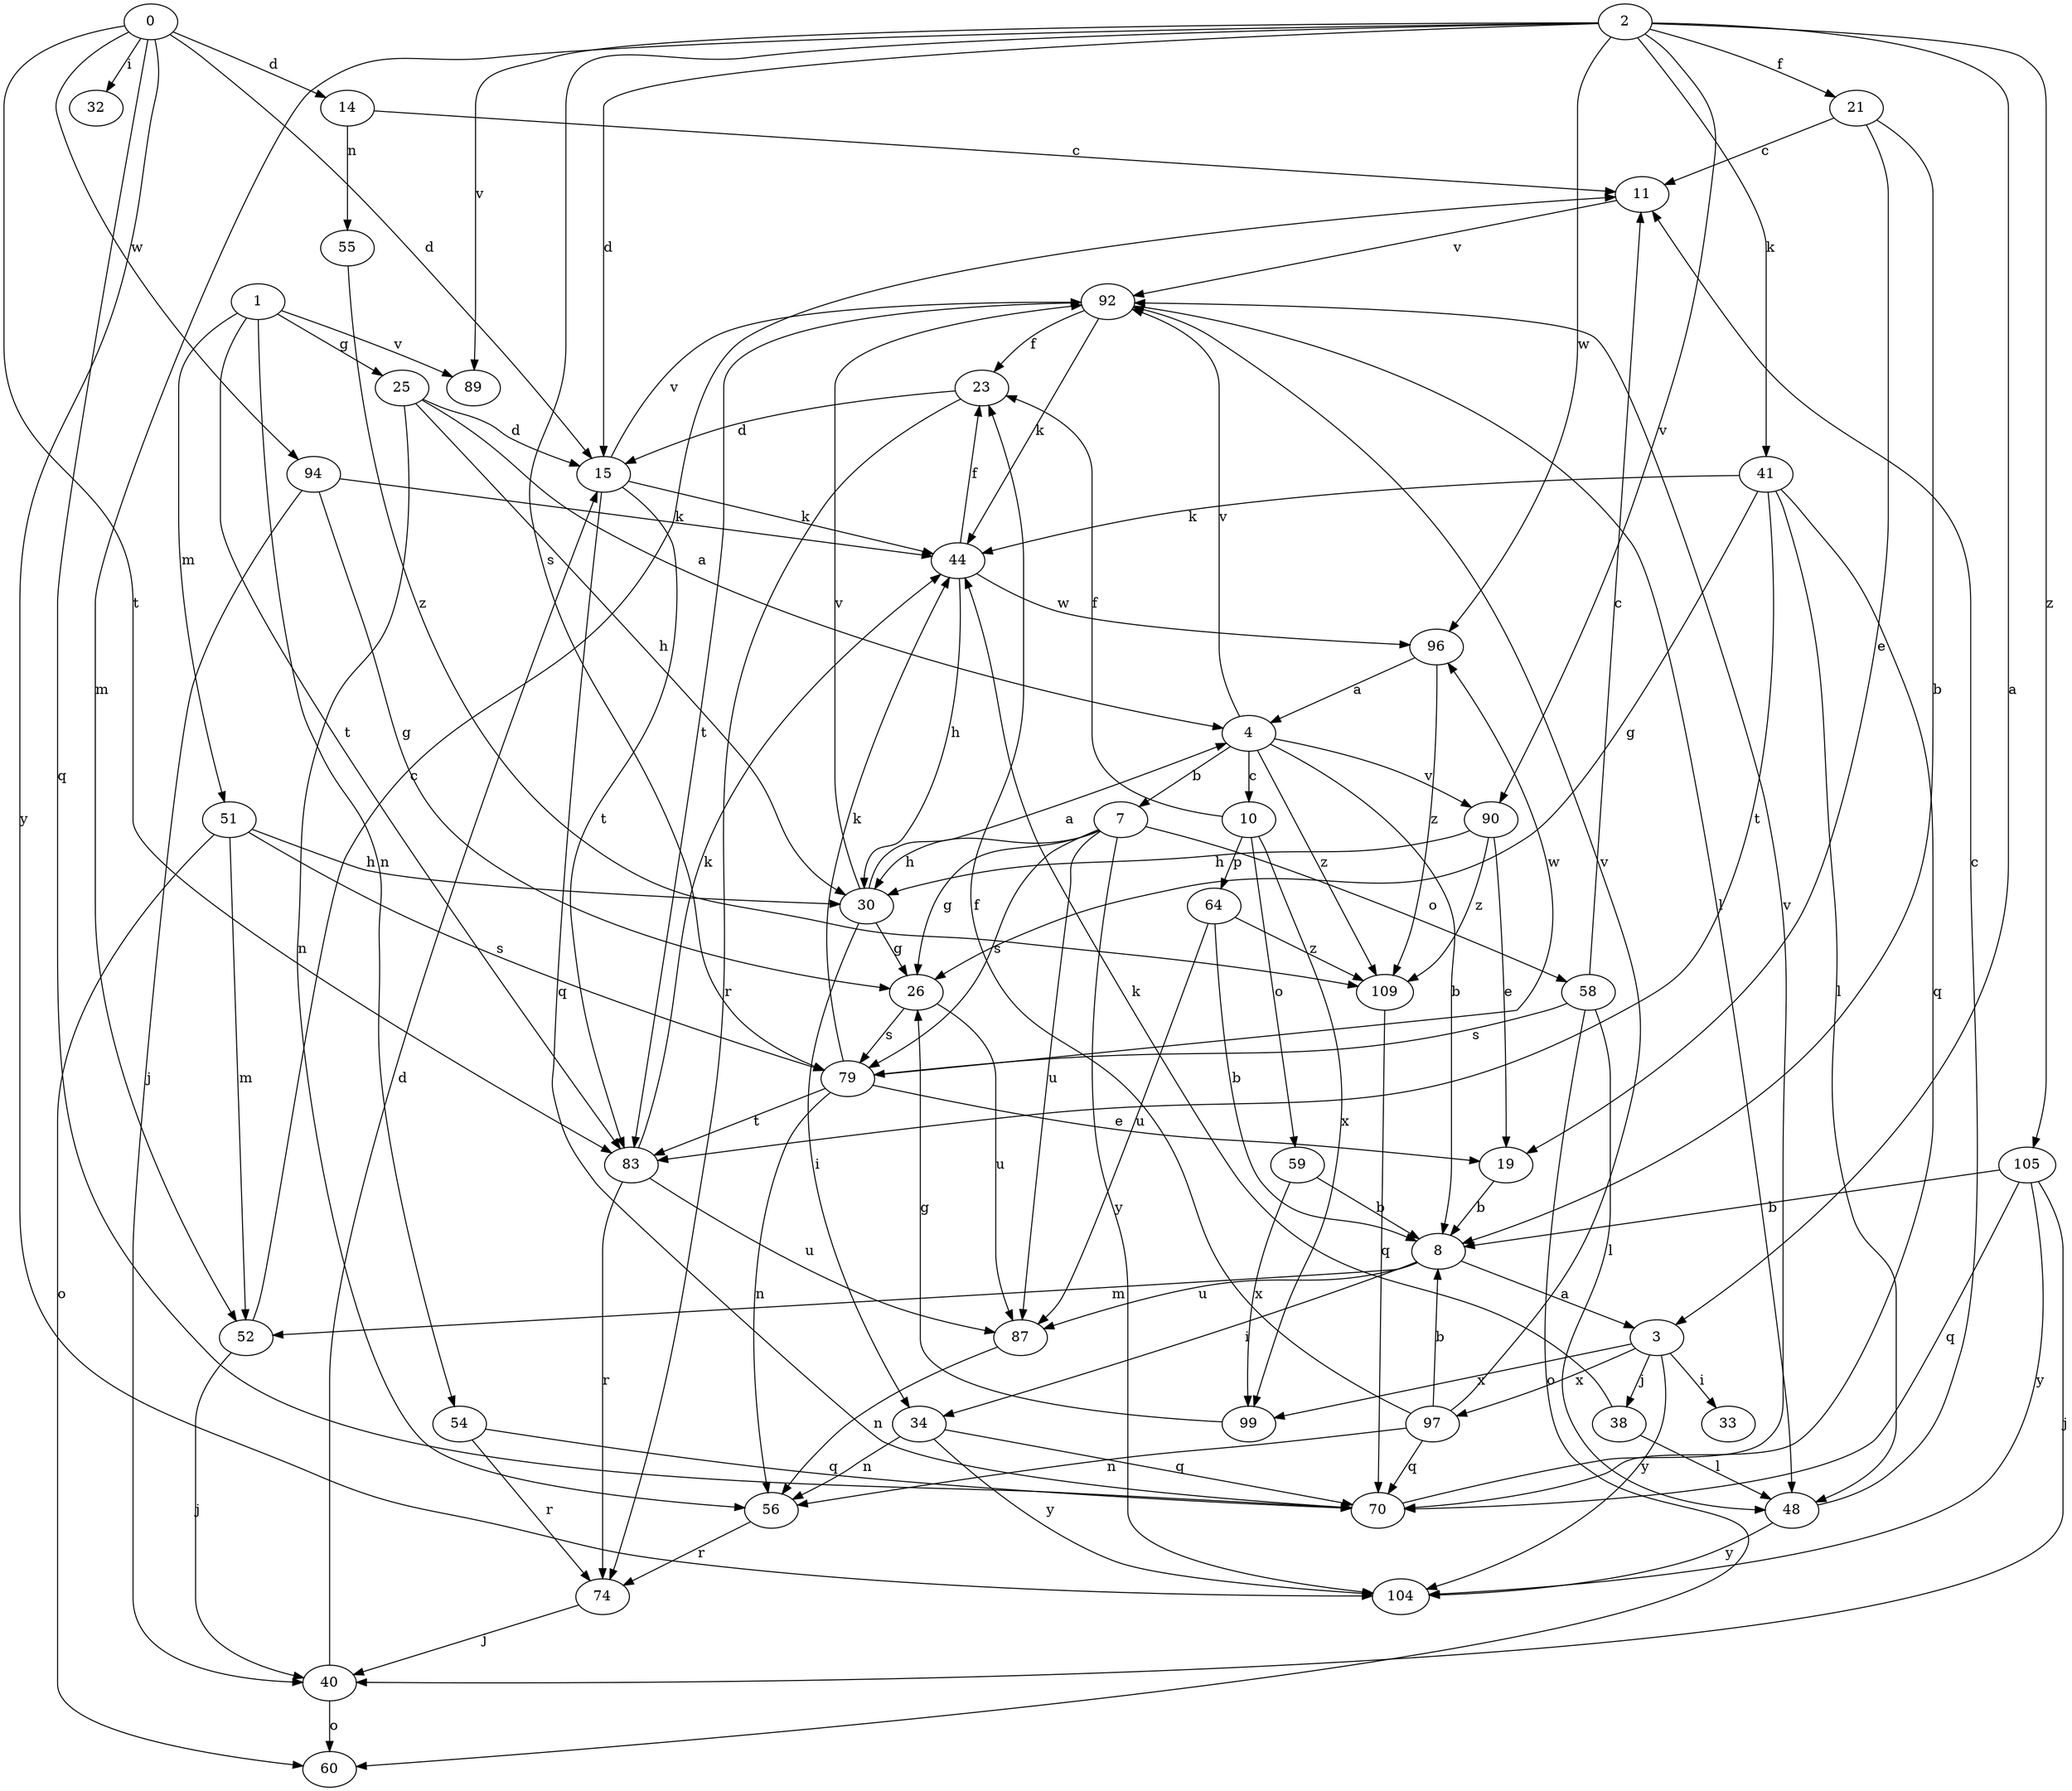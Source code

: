 strict digraph  {
0;
1;
2;
3;
4;
7;
8;
10;
11;
14;
15;
19;
21;
23;
25;
26;
30;
32;
33;
34;
38;
40;
41;
44;
48;
51;
52;
54;
55;
56;
58;
59;
60;
64;
70;
74;
79;
83;
87;
89;
90;
92;
94;
96;
97;
99;
104;
105;
109;
0 -> 14  [label=d];
0 -> 15  [label=d];
0 -> 32  [label=i];
0 -> 70  [label=q];
0 -> 83  [label=t];
0 -> 94  [label=w];
0 -> 104  [label=y];
1 -> 25  [label=g];
1 -> 51  [label=m];
1 -> 54  [label=n];
1 -> 83  [label=t];
1 -> 89  [label=v];
2 -> 3  [label=a];
2 -> 15  [label=d];
2 -> 21  [label=f];
2 -> 41  [label=k];
2 -> 52  [label=m];
2 -> 79  [label=s];
2 -> 89  [label=v];
2 -> 90  [label=v];
2 -> 96  [label=w];
2 -> 105  [label=z];
3 -> 33  [label=i];
3 -> 38  [label=j];
3 -> 97  [label=x];
3 -> 99  [label=x];
3 -> 104  [label=y];
4 -> 7  [label=b];
4 -> 8  [label=b];
4 -> 10  [label=c];
4 -> 90  [label=v];
4 -> 92  [label=v];
4 -> 109  [label=z];
7 -> 26  [label=g];
7 -> 30  [label=h];
7 -> 58  [label=o];
7 -> 79  [label=s];
7 -> 87  [label=u];
7 -> 104  [label=y];
8 -> 3  [label=a];
8 -> 34  [label=i];
8 -> 52  [label=m];
8 -> 87  [label=u];
10 -> 23  [label=f];
10 -> 59  [label=o];
10 -> 64  [label=p];
10 -> 99  [label=x];
11 -> 92  [label=v];
14 -> 11  [label=c];
14 -> 55  [label=n];
15 -> 44  [label=k];
15 -> 70  [label=q];
15 -> 83  [label=t];
15 -> 92  [label=v];
19 -> 8  [label=b];
21 -> 8  [label=b];
21 -> 11  [label=c];
21 -> 19  [label=e];
23 -> 15  [label=d];
23 -> 74  [label=r];
25 -> 4  [label=a];
25 -> 15  [label=d];
25 -> 30  [label=h];
25 -> 56  [label=n];
26 -> 79  [label=s];
26 -> 87  [label=u];
30 -> 4  [label=a];
30 -> 26  [label=g];
30 -> 34  [label=i];
30 -> 92  [label=v];
34 -> 56  [label=n];
34 -> 70  [label=q];
34 -> 104  [label=y];
38 -> 44  [label=k];
38 -> 48  [label=l];
40 -> 15  [label=d];
40 -> 60  [label=o];
41 -> 26  [label=g];
41 -> 44  [label=k];
41 -> 48  [label=l];
41 -> 70  [label=q];
41 -> 83  [label=t];
44 -> 23  [label=f];
44 -> 30  [label=h];
44 -> 96  [label=w];
48 -> 11  [label=c];
48 -> 104  [label=y];
51 -> 30  [label=h];
51 -> 52  [label=m];
51 -> 60  [label=o];
51 -> 79  [label=s];
52 -> 11  [label=c];
52 -> 40  [label=j];
54 -> 70  [label=q];
54 -> 74  [label=r];
55 -> 109  [label=z];
56 -> 74  [label=r];
58 -> 11  [label=c];
58 -> 48  [label=l];
58 -> 60  [label=o];
58 -> 79  [label=s];
59 -> 8  [label=b];
59 -> 99  [label=x];
64 -> 8  [label=b];
64 -> 87  [label=u];
64 -> 109  [label=z];
70 -> 92  [label=v];
74 -> 40  [label=j];
79 -> 19  [label=e];
79 -> 44  [label=k];
79 -> 56  [label=n];
79 -> 83  [label=t];
79 -> 96  [label=w];
83 -> 44  [label=k];
83 -> 74  [label=r];
83 -> 87  [label=u];
87 -> 56  [label=n];
90 -> 19  [label=e];
90 -> 30  [label=h];
90 -> 109  [label=z];
92 -> 23  [label=f];
92 -> 44  [label=k];
92 -> 48  [label=l];
92 -> 83  [label=t];
94 -> 26  [label=g];
94 -> 40  [label=j];
94 -> 44  [label=k];
96 -> 4  [label=a];
96 -> 109  [label=z];
97 -> 8  [label=b];
97 -> 23  [label=f];
97 -> 56  [label=n];
97 -> 70  [label=q];
97 -> 92  [label=v];
99 -> 26  [label=g];
105 -> 8  [label=b];
105 -> 40  [label=j];
105 -> 70  [label=q];
105 -> 104  [label=y];
109 -> 70  [label=q];
}
